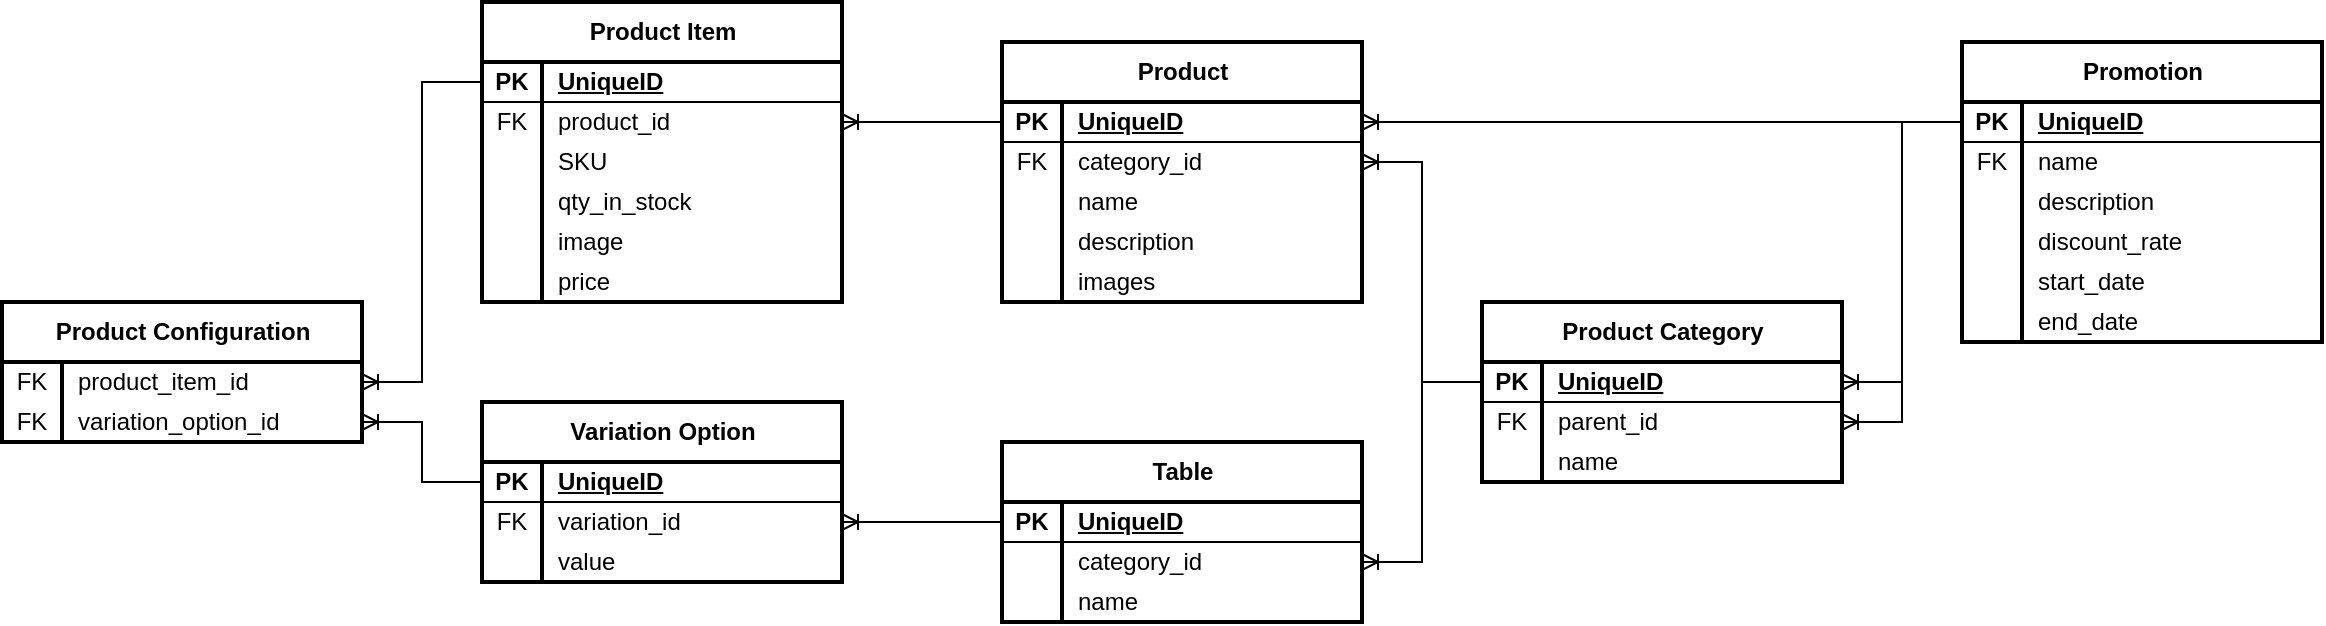 <mxfile version="22.0.5" type="github">
  <diagram id="R2lEEEUBdFMjLlhIrx00" name="Page-1">
    <mxGraphModel dx="2033" dy="789" grid="1" gridSize="10" guides="1" tooltips="1" connect="1" arrows="1" fold="1" page="1" pageScale="1" pageWidth="1654" pageHeight="1169" math="0" shadow="0" extFonts="Permanent Marker^https://fonts.googleapis.com/css?family=Permanent+Marker">
      <root>
        <mxCell id="0" />
        <mxCell id="1" parent="0" />
        <mxCell id="FtTeHRENjRUaS_n31auK-5" value="Product" style="shape=table;startSize=30;container=1;collapsible=1;childLayout=tableLayout;fixedRows=1;rowLines=0;fontStyle=1;align=center;resizeLast=1;html=1;flipH=1;flipV=0;strokeWidth=2;" parent="1" vertex="1">
          <mxGeometry x="720" y="500" width="180" height="130" as="geometry" />
        </mxCell>
        <mxCell id="FtTeHRENjRUaS_n31auK-6" value="" style="shape=tableRow;horizontal=0;startSize=0;swimlaneHead=0;swimlaneBody=0;fillColor=none;collapsible=0;dropTarget=0;points=[[0,0.5],[1,0.5]];portConstraint=eastwest;top=0;left=0;right=0;bottom=1;strokeColor=inherit;" parent="FtTeHRENjRUaS_n31auK-5" vertex="1">
          <mxGeometry y="30" width="180" height="20" as="geometry" />
        </mxCell>
        <mxCell id="FtTeHRENjRUaS_n31auK-7" value="PK" style="shape=partialRectangle;connectable=0;fillColor=none;top=0;left=0;bottom=0;right=0;fontStyle=1;overflow=hidden;whiteSpace=wrap;html=1;" parent="FtTeHRENjRUaS_n31auK-6" vertex="1">
          <mxGeometry width="30" height="20" as="geometry">
            <mxRectangle width="30" height="20" as="alternateBounds" />
          </mxGeometry>
        </mxCell>
        <mxCell id="FtTeHRENjRUaS_n31auK-8" value="UniqueID" style="shape=partialRectangle;connectable=0;fillColor=none;top=0;left=0;bottom=0;right=0;align=left;spacingLeft=6;fontStyle=5;overflow=hidden;whiteSpace=wrap;html=1;" parent="FtTeHRENjRUaS_n31auK-6" vertex="1">
          <mxGeometry x="30" width="150" height="20" as="geometry">
            <mxRectangle width="150" height="20" as="alternateBounds" />
          </mxGeometry>
        </mxCell>
        <mxCell id="FtTeHRENjRUaS_n31auK-9" value="" style="shape=tableRow;horizontal=0;startSize=0;swimlaneHead=0;swimlaneBody=0;fillColor=none;collapsible=0;dropTarget=0;points=[[0,0.5],[1,0.5]];portConstraint=eastwest;top=0;left=0;right=0;bottom=0;" parent="FtTeHRENjRUaS_n31auK-5" vertex="1">
          <mxGeometry y="50" width="180" height="20" as="geometry" />
        </mxCell>
        <mxCell id="FtTeHRENjRUaS_n31auK-10" value="FK" style="shape=partialRectangle;connectable=0;fillColor=none;top=0;left=0;bottom=0;right=0;editable=1;overflow=hidden;whiteSpace=wrap;html=1;" parent="FtTeHRENjRUaS_n31auK-9" vertex="1">
          <mxGeometry width="30" height="20" as="geometry">
            <mxRectangle width="30" height="20" as="alternateBounds" />
          </mxGeometry>
        </mxCell>
        <mxCell id="FtTeHRENjRUaS_n31auK-11" value="category_id" style="shape=partialRectangle;connectable=0;fillColor=none;top=0;left=0;bottom=0;right=0;align=left;spacingLeft=6;overflow=hidden;whiteSpace=wrap;html=1;" parent="FtTeHRENjRUaS_n31auK-9" vertex="1">
          <mxGeometry x="30" width="150" height="20" as="geometry">
            <mxRectangle width="150" height="20" as="alternateBounds" />
          </mxGeometry>
        </mxCell>
        <mxCell id="FtTeHRENjRUaS_n31auK-12" value="" style="shape=tableRow;horizontal=0;startSize=0;swimlaneHead=0;swimlaneBody=0;fillColor=none;collapsible=0;dropTarget=0;points=[[0,0.5],[1,0.5]];portConstraint=eastwest;top=0;left=0;right=0;bottom=0;" parent="FtTeHRENjRUaS_n31auK-5" vertex="1">
          <mxGeometry y="70" width="180" height="20" as="geometry" />
        </mxCell>
        <mxCell id="FtTeHRENjRUaS_n31auK-13" value="" style="shape=partialRectangle;connectable=0;fillColor=none;top=0;left=0;bottom=0;right=0;editable=1;overflow=hidden;whiteSpace=wrap;html=1;" parent="FtTeHRENjRUaS_n31auK-12" vertex="1">
          <mxGeometry width="30" height="20" as="geometry">
            <mxRectangle width="30" height="20" as="alternateBounds" />
          </mxGeometry>
        </mxCell>
        <mxCell id="FtTeHRENjRUaS_n31auK-14" value="name&lt;span style=&quot;white-space: pre;&quot;&gt;&#x9;&lt;/span&gt;&lt;span style=&quot;white-space: pre;&quot;&gt;&#x9;&lt;/span&gt;&lt;span style=&quot;white-space: pre;&quot;&gt;&#x9;&lt;/span&gt;" style="shape=partialRectangle;connectable=0;fillColor=none;top=0;left=0;bottom=0;right=0;align=left;spacingLeft=6;overflow=hidden;whiteSpace=wrap;html=1;" parent="FtTeHRENjRUaS_n31auK-12" vertex="1">
          <mxGeometry x="30" width="150" height="20" as="geometry">
            <mxRectangle width="150" height="20" as="alternateBounds" />
          </mxGeometry>
        </mxCell>
        <mxCell id="FtTeHRENjRUaS_n31auK-15" value="" style="shape=tableRow;horizontal=0;startSize=0;swimlaneHead=0;swimlaneBody=0;fillColor=none;collapsible=0;dropTarget=0;points=[[0,0.5],[1,0.5]];portConstraint=eastwest;top=0;left=0;right=0;bottom=0;" parent="FtTeHRENjRUaS_n31auK-5" vertex="1">
          <mxGeometry y="90" width="180" height="20" as="geometry" />
        </mxCell>
        <mxCell id="FtTeHRENjRUaS_n31auK-16" value="" style="shape=partialRectangle;connectable=0;fillColor=none;top=0;left=0;bottom=0;right=0;editable=1;overflow=hidden;whiteSpace=wrap;html=1;" parent="FtTeHRENjRUaS_n31auK-15" vertex="1">
          <mxGeometry width="30" height="20" as="geometry">
            <mxRectangle width="30" height="20" as="alternateBounds" />
          </mxGeometry>
        </mxCell>
        <mxCell id="FtTeHRENjRUaS_n31auK-17" value="description" style="shape=partialRectangle;connectable=0;fillColor=none;top=0;left=0;bottom=0;right=0;align=left;spacingLeft=6;overflow=hidden;whiteSpace=wrap;html=1;" parent="FtTeHRENjRUaS_n31auK-15" vertex="1">
          <mxGeometry x="30" width="150" height="20" as="geometry">
            <mxRectangle width="150" height="20" as="alternateBounds" />
          </mxGeometry>
        </mxCell>
        <mxCell id="FtTeHRENjRUaS_n31auK-18" value="" style="shape=tableRow;horizontal=0;startSize=0;swimlaneHead=0;swimlaneBody=0;fillColor=none;collapsible=0;dropTarget=0;points=[[0,0.5],[1,0.5]];portConstraint=eastwest;top=0;left=0;right=0;bottom=0;" parent="FtTeHRENjRUaS_n31auK-5" vertex="1">
          <mxGeometry y="110" width="180" height="20" as="geometry" />
        </mxCell>
        <mxCell id="FtTeHRENjRUaS_n31auK-19" value="" style="shape=partialRectangle;connectable=0;fillColor=none;top=0;left=0;bottom=0;right=0;editable=1;overflow=hidden;whiteSpace=wrap;html=1;" parent="FtTeHRENjRUaS_n31auK-18" vertex="1">
          <mxGeometry width="30" height="20" as="geometry">
            <mxRectangle width="30" height="20" as="alternateBounds" />
          </mxGeometry>
        </mxCell>
        <mxCell id="FtTeHRENjRUaS_n31auK-20" value="images" style="shape=partialRectangle;connectable=0;fillColor=none;top=0;left=0;bottom=0;right=0;align=left;spacingLeft=6;overflow=hidden;whiteSpace=wrap;html=1;" parent="FtTeHRENjRUaS_n31auK-18" vertex="1">
          <mxGeometry x="30" width="150" height="20" as="geometry">
            <mxRectangle width="150" height="20" as="alternateBounds" />
          </mxGeometry>
        </mxCell>
        <mxCell id="FtTeHRENjRUaS_n31auK-70" value="Product Item" style="shape=table;startSize=30;container=1;collapsible=1;childLayout=tableLayout;fixedRows=1;rowLines=0;fontStyle=1;align=center;resizeLast=1;html=1;flipH=1;flipV=0;strokeWidth=2;" parent="1" vertex="1">
          <mxGeometry x="460" y="480" width="180" height="150" as="geometry" />
        </mxCell>
        <mxCell id="FtTeHRENjRUaS_n31auK-71" value="" style="shape=tableRow;horizontal=0;startSize=0;swimlaneHead=0;swimlaneBody=0;fillColor=none;collapsible=0;dropTarget=0;points=[[0,0.5],[1,0.5]];portConstraint=eastwest;top=0;left=0;right=0;bottom=1;" parent="FtTeHRENjRUaS_n31auK-70" vertex="1">
          <mxGeometry y="30" width="180" height="20" as="geometry" />
        </mxCell>
        <mxCell id="FtTeHRENjRUaS_n31auK-72" value="PK" style="shape=partialRectangle;connectable=0;fillColor=none;top=0;left=0;bottom=0;right=0;fontStyle=1;overflow=hidden;whiteSpace=wrap;html=1;" parent="FtTeHRENjRUaS_n31auK-71" vertex="1">
          <mxGeometry width="30" height="20" as="geometry">
            <mxRectangle width="30" height="20" as="alternateBounds" />
          </mxGeometry>
        </mxCell>
        <mxCell id="FtTeHRENjRUaS_n31auK-73" value="UniqueID" style="shape=partialRectangle;connectable=0;fillColor=none;top=0;left=0;bottom=0;right=0;align=left;spacingLeft=6;fontStyle=5;overflow=hidden;whiteSpace=wrap;html=1;" parent="FtTeHRENjRUaS_n31auK-71" vertex="1">
          <mxGeometry x="30" width="150" height="20" as="geometry">
            <mxRectangle width="150" height="20" as="alternateBounds" />
          </mxGeometry>
        </mxCell>
        <mxCell id="FtTeHRENjRUaS_n31auK-74" value="" style="shape=tableRow;horizontal=0;startSize=0;swimlaneHead=0;swimlaneBody=0;fillColor=none;collapsible=0;dropTarget=0;points=[[0,0.5],[1,0.5]];portConstraint=eastwest;top=0;left=0;right=0;bottom=0;" parent="FtTeHRENjRUaS_n31auK-70" vertex="1">
          <mxGeometry y="50" width="180" height="20" as="geometry" />
        </mxCell>
        <mxCell id="FtTeHRENjRUaS_n31auK-75" value="FK" style="shape=partialRectangle;connectable=0;fillColor=none;top=0;left=0;bottom=0;right=0;editable=1;overflow=hidden;whiteSpace=wrap;html=1;" parent="FtTeHRENjRUaS_n31auK-74" vertex="1">
          <mxGeometry width="30" height="20" as="geometry">
            <mxRectangle width="30" height="20" as="alternateBounds" />
          </mxGeometry>
        </mxCell>
        <mxCell id="FtTeHRENjRUaS_n31auK-76" value="product_id" style="shape=partialRectangle;connectable=0;fillColor=none;top=0;left=0;bottom=0;right=0;align=left;spacingLeft=6;overflow=hidden;whiteSpace=wrap;html=1;" parent="FtTeHRENjRUaS_n31auK-74" vertex="1">
          <mxGeometry x="30" width="150" height="20" as="geometry">
            <mxRectangle width="150" height="20" as="alternateBounds" />
          </mxGeometry>
        </mxCell>
        <mxCell id="FtTeHRENjRUaS_n31auK-77" value="" style="shape=tableRow;horizontal=0;startSize=0;swimlaneHead=0;swimlaneBody=0;fillColor=none;collapsible=0;dropTarget=0;points=[[0,0.5],[1,0.5]];portConstraint=eastwest;top=0;left=0;right=0;bottom=0;" parent="FtTeHRENjRUaS_n31auK-70" vertex="1">
          <mxGeometry y="70" width="180" height="20" as="geometry" />
        </mxCell>
        <mxCell id="FtTeHRENjRUaS_n31auK-78" value="" style="shape=partialRectangle;connectable=0;fillColor=none;top=0;left=0;bottom=0;right=0;editable=1;overflow=hidden;whiteSpace=wrap;html=1;" parent="FtTeHRENjRUaS_n31auK-77" vertex="1">
          <mxGeometry width="30" height="20" as="geometry">
            <mxRectangle width="30" height="20" as="alternateBounds" />
          </mxGeometry>
        </mxCell>
        <mxCell id="FtTeHRENjRUaS_n31auK-79" value="SKU" style="shape=partialRectangle;connectable=0;fillColor=none;top=0;left=0;bottom=0;right=0;align=left;spacingLeft=6;overflow=hidden;whiteSpace=wrap;html=1;" parent="FtTeHRENjRUaS_n31auK-77" vertex="1">
          <mxGeometry x="30" width="150" height="20" as="geometry">
            <mxRectangle width="150" height="20" as="alternateBounds" />
          </mxGeometry>
        </mxCell>
        <mxCell id="FtTeHRENjRUaS_n31auK-80" value="" style="shape=tableRow;horizontal=0;startSize=0;swimlaneHead=0;swimlaneBody=0;fillColor=none;collapsible=0;dropTarget=0;points=[[0,0.5],[1,0.5]];portConstraint=eastwest;top=0;left=0;right=0;bottom=0;" parent="FtTeHRENjRUaS_n31auK-70" vertex="1">
          <mxGeometry y="90" width="180" height="20" as="geometry" />
        </mxCell>
        <mxCell id="FtTeHRENjRUaS_n31auK-81" value="" style="shape=partialRectangle;connectable=0;fillColor=none;top=0;left=0;bottom=0;right=0;editable=1;overflow=hidden;whiteSpace=wrap;html=1;" parent="FtTeHRENjRUaS_n31auK-80" vertex="1">
          <mxGeometry width="30" height="20" as="geometry">
            <mxRectangle width="30" height="20" as="alternateBounds" />
          </mxGeometry>
        </mxCell>
        <mxCell id="FtTeHRENjRUaS_n31auK-82" value="qty_in_stock" style="shape=partialRectangle;connectable=0;fillColor=none;top=0;left=0;bottom=0;right=0;align=left;spacingLeft=6;overflow=hidden;whiteSpace=wrap;html=1;" parent="FtTeHRENjRUaS_n31auK-80" vertex="1">
          <mxGeometry x="30" width="150" height="20" as="geometry">
            <mxRectangle width="150" height="20" as="alternateBounds" />
          </mxGeometry>
        </mxCell>
        <mxCell id="FtTeHRENjRUaS_n31auK-126" value="" style="shape=tableRow;horizontal=0;startSize=0;swimlaneHead=0;swimlaneBody=0;fillColor=none;collapsible=0;dropTarget=0;points=[[0,0.5],[1,0.5]];portConstraint=eastwest;top=0;left=0;right=0;bottom=0;" parent="FtTeHRENjRUaS_n31auK-70" vertex="1">
          <mxGeometry y="110" width="180" height="20" as="geometry" />
        </mxCell>
        <mxCell id="FtTeHRENjRUaS_n31auK-127" value="" style="shape=partialRectangle;connectable=0;fillColor=none;top=0;left=0;bottom=0;right=0;editable=1;overflow=hidden;whiteSpace=wrap;html=1;" parent="FtTeHRENjRUaS_n31auK-126" vertex="1">
          <mxGeometry width="30" height="20" as="geometry">
            <mxRectangle width="30" height="20" as="alternateBounds" />
          </mxGeometry>
        </mxCell>
        <mxCell id="FtTeHRENjRUaS_n31auK-128" value="image" style="shape=partialRectangle;connectable=0;fillColor=none;top=0;left=0;bottom=0;right=0;align=left;spacingLeft=6;overflow=hidden;whiteSpace=wrap;html=1;" parent="FtTeHRENjRUaS_n31auK-126" vertex="1">
          <mxGeometry x="30" width="150" height="20" as="geometry">
            <mxRectangle width="150" height="20" as="alternateBounds" />
          </mxGeometry>
        </mxCell>
        <mxCell id="FtTeHRENjRUaS_n31auK-129" value="" style="shape=tableRow;horizontal=0;startSize=0;swimlaneHead=0;swimlaneBody=0;fillColor=none;collapsible=0;dropTarget=0;points=[[0,0.5],[1,0.5]];portConstraint=eastwest;top=0;left=0;right=0;bottom=0;" parent="FtTeHRENjRUaS_n31auK-70" vertex="1">
          <mxGeometry y="130" width="180" height="20" as="geometry" />
        </mxCell>
        <mxCell id="FtTeHRENjRUaS_n31auK-130" value="" style="shape=partialRectangle;connectable=0;fillColor=none;top=0;left=0;bottom=0;right=0;editable=1;overflow=hidden;whiteSpace=wrap;html=1;" parent="FtTeHRENjRUaS_n31auK-129" vertex="1">
          <mxGeometry width="30" height="20" as="geometry">
            <mxRectangle width="30" height="20" as="alternateBounds" />
          </mxGeometry>
        </mxCell>
        <mxCell id="FtTeHRENjRUaS_n31auK-131" value="price&amp;nbsp;" style="shape=partialRectangle;connectable=0;fillColor=none;top=0;left=0;bottom=0;right=0;align=left;spacingLeft=6;overflow=hidden;whiteSpace=wrap;html=1;" parent="FtTeHRENjRUaS_n31auK-129" vertex="1">
          <mxGeometry x="30" width="150" height="20" as="geometry">
            <mxRectangle width="150" height="20" as="alternateBounds" />
          </mxGeometry>
        </mxCell>
        <mxCell id="FtTeHRENjRUaS_n31auK-87" value="" style="edgeStyle=entityRelationEdgeStyle;fontSize=12;html=1;endArrow=ERoneToMany;rounded=0;entryX=1;entryY=0.5;entryDx=0;entryDy=0;exitX=0;exitY=0.5;exitDx=0;exitDy=0;" parent="1" source="FtTeHRENjRUaS_n31auK-6" target="FtTeHRENjRUaS_n31auK-74" edge="1">
          <mxGeometry width="100" height="100" relative="1" as="geometry">
            <mxPoint x="470" y="600" as="sourcePoint" />
            <mxPoint x="370" y="500" as="targetPoint" />
          </mxGeometry>
        </mxCell>
        <mxCell id="hQciNZyGsDTfbo080WvZ-1" value="Product Configuration" style="shape=table;startSize=30;container=1;collapsible=1;childLayout=tableLayout;fixedRows=1;rowLines=0;fontStyle=1;align=center;resizeLast=1;html=1;flipH=1;flipV=0;strokeWidth=2;" parent="1" vertex="1">
          <mxGeometry x="220" y="630" width="180" height="70" as="geometry" />
        </mxCell>
        <mxCell id="hQciNZyGsDTfbo080WvZ-5" value="" style="shape=tableRow;horizontal=0;startSize=0;swimlaneHead=0;swimlaneBody=0;fillColor=none;collapsible=0;dropTarget=0;points=[[0,0.5],[1,0.5]];portConstraint=eastwest;top=0;left=0;right=0;bottom=0;" parent="hQciNZyGsDTfbo080WvZ-1" vertex="1">
          <mxGeometry y="30" width="180" height="20" as="geometry" />
        </mxCell>
        <mxCell id="hQciNZyGsDTfbo080WvZ-6" value="FK" style="shape=partialRectangle;connectable=0;fillColor=none;top=0;left=0;bottom=0;right=0;editable=1;overflow=hidden;whiteSpace=wrap;html=1;" parent="hQciNZyGsDTfbo080WvZ-5" vertex="1">
          <mxGeometry width="30" height="20" as="geometry">
            <mxRectangle width="30" height="20" as="alternateBounds" />
          </mxGeometry>
        </mxCell>
        <mxCell id="hQciNZyGsDTfbo080WvZ-7" value="product_item_id" style="shape=partialRectangle;connectable=0;fillColor=none;top=0;left=0;bottom=0;right=0;align=left;spacingLeft=6;overflow=hidden;whiteSpace=wrap;html=1;" parent="hQciNZyGsDTfbo080WvZ-5" vertex="1">
          <mxGeometry x="30" width="150" height="20" as="geometry">
            <mxRectangle width="150" height="20" as="alternateBounds" />
          </mxGeometry>
        </mxCell>
        <mxCell id="hQciNZyGsDTfbo080WvZ-30" value="" style="shape=tableRow;horizontal=0;startSize=0;swimlaneHead=0;swimlaneBody=0;fillColor=none;collapsible=0;dropTarget=0;points=[[0,0.5],[1,0.5]];portConstraint=eastwest;top=0;left=0;right=0;bottom=0;" parent="hQciNZyGsDTfbo080WvZ-1" vertex="1">
          <mxGeometry y="50" width="180" height="20" as="geometry" />
        </mxCell>
        <mxCell id="hQciNZyGsDTfbo080WvZ-31" value="FK" style="shape=partialRectangle;connectable=0;fillColor=none;top=0;left=0;bottom=0;right=0;editable=1;overflow=hidden;whiteSpace=wrap;html=1;" parent="hQciNZyGsDTfbo080WvZ-30" vertex="1">
          <mxGeometry width="30" height="20" as="geometry">
            <mxRectangle width="30" height="20" as="alternateBounds" />
          </mxGeometry>
        </mxCell>
        <mxCell id="hQciNZyGsDTfbo080WvZ-32" value="variation_option_id" style="shape=partialRectangle;connectable=0;fillColor=none;top=0;left=0;bottom=0;right=0;align=left;spacingLeft=6;overflow=hidden;whiteSpace=wrap;html=1;" parent="hQciNZyGsDTfbo080WvZ-30" vertex="1">
          <mxGeometry x="30" width="150" height="20" as="geometry">
            <mxRectangle width="150" height="20" as="alternateBounds" />
          </mxGeometry>
        </mxCell>
        <mxCell id="hQciNZyGsDTfbo080WvZ-14" value="" style="edgeStyle=entityRelationEdgeStyle;fontSize=12;html=1;endArrow=ERoneToMany;rounded=0;exitX=0;exitY=0.5;exitDx=0;exitDy=0;entryX=1;entryY=0.5;entryDx=0;entryDy=0;" parent="1" source="FtTeHRENjRUaS_n31auK-71" target="hQciNZyGsDTfbo080WvZ-5" edge="1">
          <mxGeometry width="100" height="100" relative="1" as="geometry">
            <mxPoint x="350" y="330" as="sourcePoint" />
            <mxPoint x="230" y="510" as="targetPoint" />
          </mxGeometry>
        </mxCell>
        <mxCell id="hQciNZyGsDTfbo080WvZ-16" value="" style="edgeStyle=entityRelationEdgeStyle;fontSize=12;html=1;endArrow=ERoneToMany;rounded=0;entryX=1;entryY=0.5;entryDx=0;entryDy=0;exitX=0;exitY=0.5;exitDx=0;exitDy=0;" parent="1" source="hQciNZyGsDTfbo080WvZ-18" target="hQciNZyGsDTfbo080WvZ-30" edge="1">
          <mxGeometry width="100" height="100" relative="1" as="geometry">
            <mxPoint x="410" y="985" as="sourcePoint" />
            <mxPoint x="300" y="850" as="targetPoint" />
          </mxGeometry>
        </mxCell>
        <mxCell id="hQciNZyGsDTfbo080WvZ-17" value="Variation Option" style="shape=table;startSize=30;container=1;collapsible=1;childLayout=tableLayout;fixedRows=1;rowLines=0;fontStyle=1;align=center;resizeLast=1;html=1;strokeWidth=2;" parent="1" vertex="1">
          <mxGeometry x="460" y="680" width="180" height="90" as="geometry" />
        </mxCell>
        <mxCell id="hQciNZyGsDTfbo080WvZ-18" value="" style="shape=tableRow;horizontal=0;startSize=0;swimlaneHead=0;swimlaneBody=0;fillColor=none;collapsible=0;dropTarget=0;points=[[0,0.5],[1,0.5]];portConstraint=eastwest;top=0;left=0;right=0;bottom=1;flipH=1;flipV=0;" parent="hQciNZyGsDTfbo080WvZ-17" vertex="1">
          <mxGeometry y="30" width="180" height="20" as="geometry" />
        </mxCell>
        <mxCell id="hQciNZyGsDTfbo080WvZ-19" value="PK" style="shape=partialRectangle;connectable=0;fillColor=none;top=0;left=0;bottom=0;right=0;fontStyle=1;overflow=hidden;whiteSpace=wrap;html=1;" parent="hQciNZyGsDTfbo080WvZ-18" vertex="1">
          <mxGeometry width="30" height="20" as="geometry">
            <mxRectangle width="30" height="20" as="alternateBounds" />
          </mxGeometry>
        </mxCell>
        <mxCell id="hQciNZyGsDTfbo080WvZ-20" value="UniqueID" style="shape=partialRectangle;connectable=0;fillColor=none;top=0;left=0;bottom=0;right=0;align=left;spacingLeft=6;fontStyle=5;overflow=hidden;whiteSpace=wrap;html=1;" parent="hQciNZyGsDTfbo080WvZ-18" vertex="1">
          <mxGeometry x="30" width="150" height="20" as="geometry">
            <mxRectangle width="150" height="20" as="alternateBounds" />
          </mxGeometry>
        </mxCell>
        <mxCell id="hQciNZyGsDTfbo080WvZ-21" value="" style="shape=tableRow;horizontal=0;startSize=0;swimlaneHead=0;swimlaneBody=0;fillColor=none;collapsible=0;dropTarget=0;points=[[0,0.5],[1,0.5]];portConstraint=eastwest;top=0;left=0;right=0;bottom=0;flipH=1;flipV=0;" parent="hQciNZyGsDTfbo080WvZ-17" vertex="1">
          <mxGeometry y="50" width="180" height="20" as="geometry" />
        </mxCell>
        <mxCell id="hQciNZyGsDTfbo080WvZ-22" value="FK" style="shape=partialRectangle;connectable=0;fillColor=none;top=0;left=0;bottom=0;right=0;editable=1;overflow=hidden;whiteSpace=wrap;html=1;" parent="hQciNZyGsDTfbo080WvZ-21" vertex="1">
          <mxGeometry width="30" height="20" as="geometry">
            <mxRectangle width="30" height="20" as="alternateBounds" />
          </mxGeometry>
        </mxCell>
        <mxCell id="hQciNZyGsDTfbo080WvZ-23" value="variation_id" style="shape=partialRectangle;connectable=0;fillColor=none;top=0;left=0;bottom=0;right=0;align=left;spacingLeft=6;overflow=hidden;whiteSpace=wrap;html=1;" parent="hQciNZyGsDTfbo080WvZ-21" vertex="1">
          <mxGeometry x="30" width="150" height="20" as="geometry">
            <mxRectangle width="150" height="20" as="alternateBounds" />
          </mxGeometry>
        </mxCell>
        <mxCell id="hQciNZyGsDTfbo080WvZ-24" value="" style="shape=tableRow;horizontal=0;startSize=0;swimlaneHead=0;swimlaneBody=0;fillColor=none;collapsible=0;dropTarget=0;points=[[0,0.5],[1,0.5]];portConstraint=eastwest;top=0;left=0;right=0;bottom=0;" parent="hQciNZyGsDTfbo080WvZ-17" vertex="1">
          <mxGeometry y="70" width="180" height="20" as="geometry" />
        </mxCell>
        <mxCell id="hQciNZyGsDTfbo080WvZ-25" value="" style="shape=partialRectangle;connectable=0;fillColor=none;top=0;left=0;bottom=0;right=0;editable=1;overflow=hidden;whiteSpace=wrap;html=1;" parent="hQciNZyGsDTfbo080WvZ-24" vertex="1">
          <mxGeometry width="30" height="20" as="geometry">
            <mxRectangle width="30" height="20" as="alternateBounds" />
          </mxGeometry>
        </mxCell>
        <mxCell id="hQciNZyGsDTfbo080WvZ-26" value="value" style="shape=partialRectangle;connectable=0;fillColor=none;top=0;left=0;bottom=0;right=0;align=left;spacingLeft=6;overflow=hidden;whiteSpace=wrap;html=1;" parent="hQciNZyGsDTfbo080WvZ-24" vertex="1">
          <mxGeometry x="30" width="150" height="20" as="geometry">
            <mxRectangle width="150" height="20" as="alternateBounds" />
          </mxGeometry>
        </mxCell>
        <mxCell id="hQciNZyGsDTfbo080WvZ-33" value="Table" style="shape=table;startSize=30;container=1;collapsible=1;childLayout=tableLayout;fixedRows=1;rowLines=0;fontStyle=1;align=center;resizeLast=1;html=1;strokeWidth=2;" parent="1" vertex="1">
          <mxGeometry x="720" y="700" width="180" height="90" as="geometry" />
        </mxCell>
        <mxCell id="hQciNZyGsDTfbo080WvZ-34" value="" style="shape=tableRow;horizontal=0;startSize=0;swimlaneHead=0;swimlaneBody=0;fillColor=none;collapsible=0;dropTarget=0;points=[[0,0.5],[1,0.5]];portConstraint=eastwest;top=0;left=0;right=0;bottom=1;" parent="hQciNZyGsDTfbo080WvZ-33" vertex="1">
          <mxGeometry y="30" width="180" height="20" as="geometry" />
        </mxCell>
        <mxCell id="hQciNZyGsDTfbo080WvZ-35" value="PK" style="shape=partialRectangle;connectable=0;fillColor=none;top=0;left=0;bottom=0;right=0;fontStyle=1;overflow=hidden;whiteSpace=wrap;html=1;" parent="hQciNZyGsDTfbo080WvZ-34" vertex="1">
          <mxGeometry width="30" height="20" as="geometry">
            <mxRectangle width="30" height="20" as="alternateBounds" />
          </mxGeometry>
        </mxCell>
        <mxCell id="hQciNZyGsDTfbo080WvZ-36" value="UniqueID" style="shape=partialRectangle;connectable=0;fillColor=none;top=0;left=0;bottom=0;right=0;align=left;spacingLeft=6;fontStyle=5;overflow=hidden;whiteSpace=wrap;html=1;" parent="hQciNZyGsDTfbo080WvZ-34" vertex="1">
          <mxGeometry x="30" width="150" height="20" as="geometry">
            <mxRectangle width="150" height="20" as="alternateBounds" />
          </mxGeometry>
        </mxCell>
        <mxCell id="hQciNZyGsDTfbo080WvZ-37" value="" style="shape=tableRow;horizontal=0;startSize=0;swimlaneHead=0;swimlaneBody=0;fillColor=none;collapsible=0;dropTarget=0;points=[[0,0.5],[1,0.5]];portConstraint=eastwest;top=0;left=0;right=0;bottom=0;" parent="hQciNZyGsDTfbo080WvZ-33" vertex="1">
          <mxGeometry y="50" width="180" height="20" as="geometry" />
        </mxCell>
        <mxCell id="hQciNZyGsDTfbo080WvZ-38" value="" style="shape=partialRectangle;connectable=0;fillColor=none;top=0;left=0;bottom=0;right=0;editable=1;overflow=hidden;whiteSpace=wrap;html=1;" parent="hQciNZyGsDTfbo080WvZ-37" vertex="1">
          <mxGeometry width="30" height="20" as="geometry">
            <mxRectangle width="30" height="20" as="alternateBounds" />
          </mxGeometry>
        </mxCell>
        <mxCell id="hQciNZyGsDTfbo080WvZ-39" value="category_id" style="shape=partialRectangle;connectable=0;fillColor=none;top=0;left=0;bottom=0;right=0;align=left;spacingLeft=6;overflow=hidden;whiteSpace=wrap;html=1;" parent="hQciNZyGsDTfbo080WvZ-37" vertex="1">
          <mxGeometry x="30" width="150" height="20" as="geometry">
            <mxRectangle width="150" height="20" as="alternateBounds" />
          </mxGeometry>
        </mxCell>
        <mxCell id="hQciNZyGsDTfbo080WvZ-40" value="" style="shape=tableRow;horizontal=0;startSize=0;swimlaneHead=0;swimlaneBody=0;fillColor=none;collapsible=0;dropTarget=0;points=[[0,0.5],[1,0.5]];portConstraint=eastwest;top=0;left=0;right=0;bottom=0;" parent="hQciNZyGsDTfbo080WvZ-33" vertex="1">
          <mxGeometry y="70" width="180" height="20" as="geometry" />
        </mxCell>
        <mxCell id="hQciNZyGsDTfbo080WvZ-41" value="" style="shape=partialRectangle;connectable=0;fillColor=none;top=0;left=0;bottom=0;right=0;editable=1;overflow=hidden;whiteSpace=wrap;html=1;" parent="hQciNZyGsDTfbo080WvZ-40" vertex="1">
          <mxGeometry width="30" height="20" as="geometry">
            <mxRectangle width="30" height="20" as="alternateBounds" />
          </mxGeometry>
        </mxCell>
        <mxCell id="hQciNZyGsDTfbo080WvZ-42" value="name" style="shape=partialRectangle;connectable=0;fillColor=none;top=0;left=0;bottom=0;right=0;align=left;spacingLeft=6;overflow=hidden;whiteSpace=wrap;html=1;" parent="hQciNZyGsDTfbo080WvZ-40" vertex="1">
          <mxGeometry x="30" width="150" height="20" as="geometry">
            <mxRectangle width="150" height="20" as="alternateBounds" />
          </mxGeometry>
        </mxCell>
        <mxCell id="hQciNZyGsDTfbo080WvZ-46" value="" style="edgeStyle=entityRelationEdgeStyle;fontSize=12;html=1;endArrow=ERoneToMany;rounded=0;entryX=1;entryY=0.5;entryDx=0;entryDy=0;exitX=0;exitY=0.5;exitDx=0;exitDy=0;" parent="1" source="hQciNZyGsDTfbo080WvZ-34" target="hQciNZyGsDTfbo080WvZ-21" edge="1">
          <mxGeometry width="100" height="100" relative="1" as="geometry">
            <mxPoint x="530" y="1030" as="sourcePoint" />
            <mxPoint x="630" y="930" as="targetPoint" />
          </mxGeometry>
        </mxCell>
        <mxCell id="kWdk7kDANZ4rvXtnYR14-1" value="Product Category" style="shape=table;startSize=30;container=1;collapsible=1;childLayout=tableLayout;fixedRows=1;rowLines=0;fontStyle=1;align=center;resizeLast=1;html=1;strokeWidth=2;" vertex="1" parent="1">
          <mxGeometry x="960" y="630" width="180" height="90" as="geometry" />
        </mxCell>
        <mxCell id="kWdk7kDANZ4rvXtnYR14-2" value="" style="shape=tableRow;horizontal=0;startSize=0;swimlaneHead=0;swimlaneBody=0;fillColor=none;collapsible=0;dropTarget=0;points=[[0,0.5],[1,0.5]];portConstraint=eastwest;top=0;left=0;right=0;bottom=1;flipH=1;flipV=0;" vertex="1" parent="kWdk7kDANZ4rvXtnYR14-1">
          <mxGeometry y="30" width="180" height="20" as="geometry" />
        </mxCell>
        <mxCell id="kWdk7kDANZ4rvXtnYR14-3" value="PK" style="shape=partialRectangle;connectable=0;fillColor=none;top=0;left=0;bottom=0;right=0;fontStyle=1;overflow=hidden;whiteSpace=wrap;html=1;" vertex="1" parent="kWdk7kDANZ4rvXtnYR14-2">
          <mxGeometry width="30" height="20" as="geometry">
            <mxRectangle width="30" height="20" as="alternateBounds" />
          </mxGeometry>
        </mxCell>
        <mxCell id="kWdk7kDANZ4rvXtnYR14-4" value="UniqueID" style="shape=partialRectangle;connectable=0;fillColor=none;top=0;left=0;bottom=0;right=0;align=left;spacingLeft=6;fontStyle=5;overflow=hidden;whiteSpace=wrap;html=1;" vertex="1" parent="kWdk7kDANZ4rvXtnYR14-2">
          <mxGeometry x="30" width="150" height="20" as="geometry">
            <mxRectangle width="150" height="20" as="alternateBounds" />
          </mxGeometry>
        </mxCell>
        <mxCell id="kWdk7kDANZ4rvXtnYR14-5" value="" style="shape=tableRow;horizontal=0;startSize=0;swimlaneHead=0;swimlaneBody=0;fillColor=none;collapsible=0;dropTarget=0;points=[[0,0.5],[1,0.5]];portConstraint=eastwest;top=0;left=0;right=0;bottom=0;flipH=1;flipV=0;" vertex="1" parent="kWdk7kDANZ4rvXtnYR14-1">
          <mxGeometry y="50" width="180" height="20" as="geometry" />
        </mxCell>
        <mxCell id="kWdk7kDANZ4rvXtnYR14-6" value="FK" style="shape=partialRectangle;connectable=0;fillColor=none;top=0;left=0;bottom=0;right=0;editable=1;overflow=hidden;whiteSpace=wrap;html=1;" vertex="1" parent="kWdk7kDANZ4rvXtnYR14-5">
          <mxGeometry width="30" height="20" as="geometry">
            <mxRectangle width="30" height="20" as="alternateBounds" />
          </mxGeometry>
        </mxCell>
        <mxCell id="kWdk7kDANZ4rvXtnYR14-7" value="parent_id" style="shape=partialRectangle;connectable=0;fillColor=none;top=0;left=0;bottom=0;right=0;align=left;spacingLeft=6;overflow=hidden;whiteSpace=wrap;html=1;" vertex="1" parent="kWdk7kDANZ4rvXtnYR14-5">
          <mxGeometry x="30" width="150" height="20" as="geometry">
            <mxRectangle width="150" height="20" as="alternateBounds" />
          </mxGeometry>
        </mxCell>
        <mxCell id="kWdk7kDANZ4rvXtnYR14-8" value="" style="shape=tableRow;horizontal=0;startSize=0;swimlaneHead=0;swimlaneBody=0;fillColor=none;collapsible=0;dropTarget=0;points=[[0,0.5],[1,0.5]];portConstraint=eastwest;top=0;left=0;right=0;bottom=0;" vertex="1" parent="kWdk7kDANZ4rvXtnYR14-1">
          <mxGeometry y="70" width="180" height="20" as="geometry" />
        </mxCell>
        <mxCell id="kWdk7kDANZ4rvXtnYR14-9" value="" style="shape=partialRectangle;connectable=0;fillColor=none;top=0;left=0;bottom=0;right=0;editable=1;overflow=hidden;whiteSpace=wrap;html=1;" vertex="1" parent="kWdk7kDANZ4rvXtnYR14-8">
          <mxGeometry width="30" height="20" as="geometry">
            <mxRectangle width="30" height="20" as="alternateBounds" />
          </mxGeometry>
        </mxCell>
        <mxCell id="kWdk7kDANZ4rvXtnYR14-10" value="name" style="shape=partialRectangle;connectable=0;fillColor=none;top=0;left=0;bottom=0;right=0;align=left;spacingLeft=6;overflow=hidden;whiteSpace=wrap;html=1;" vertex="1" parent="kWdk7kDANZ4rvXtnYR14-8">
          <mxGeometry x="30" width="150" height="20" as="geometry">
            <mxRectangle width="150" height="20" as="alternateBounds" />
          </mxGeometry>
        </mxCell>
        <mxCell id="kWdk7kDANZ4rvXtnYR14-13" value="" style="edgeStyle=entityRelationEdgeStyle;fontSize=12;html=1;endArrow=ERoneToMany;rounded=0;entryX=1;entryY=0.5;entryDx=0;entryDy=0;exitX=1;exitY=0.5;exitDx=0;exitDy=0;" edge="1" parent="kWdk7kDANZ4rvXtnYR14-1" source="kWdk7kDANZ4rvXtnYR14-2" target="kWdk7kDANZ4rvXtnYR14-5">
          <mxGeometry width="100" height="100" relative="1" as="geometry">
            <mxPoint x="-180" y="130" as="sourcePoint" />
            <mxPoint x="-80" y="30" as="targetPoint" />
          </mxGeometry>
        </mxCell>
        <mxCell id="kWdk7kDANZ4rvXtnYR14-11" value="" style="edgeStyle=entityRelationEdgeStyle;fontSize=12;html=1;endArrow=ERoneToMany;rounded=0;entryX=1;entryY=0.5;entryDx=0;entryDy=0;exitX=0;exitY=0.5;exitDx=0;exitDy=0;" edge="1" parent="1" source="kWdk7kDANZ4rvXtnYR14-2" target="hQciNZyGsDTfbo080WvZ-37">
          <mxGeometry width="100" height="100" relative="1" as="geometry">
            <mxPoint x="960" y="930" as="sourcePoint" />
            <mxPoint x="1060" y="830" as="targetPoint" />
          </mxGeometry>
        </mxCell>
        <mxCell id="kWdk7kDANZ4rvXtnYR14-12" value="" style="edgeStyle=entityRelationEdgeStyle;fontSize=12;html=1;endArrow=ERoneToMany;rounded=0;entryX=1;entryY=0.5;entryDx=0;entryDy=0;exitX=0;exitY=0.5;exitDx=0;exitDy=0;" edge="1" parent="1" source="kWdk7kDANZ4rvXtnYR14-2" target="FtTeHRENjRUaS_n31auK-9">
          <mxGeometry width="100" height="100" relative="1" as="geometry">
            <mxPoint x="780" y="760" as="sourcePoint" />
            <mxPoint x="880" y="660" as="targetPoint" />
          </mxGeometry>
        </mxCell>
        <mxCell id="kWdk7kDANZ4rvXtnYR14-21" value="Promotion" style="shape=table;startSize=30;container=1;collapsible=1;childLayout=tableLayout;fixedRows=1;rowLines=0;fontStyle=1;align=center;resizeLast=1;html=1;flipH=1;flipV=0;strokeWidth=2;" vertex="1" parent="1">
          <mxGeometry x="1200" y="500" width="180" height="150" as="geometry" />
        </mxCell>
        <mxCell id="kWdk7kDANZ4rvXtnYR14-22" value="" style="shape=tableRow;horizontal=0;startSize=0;swimlaneHead=0;swimlaneBody=0;fillColor=none;collapsible=0;dropTarget=0;points=[[0,0.5],[1,0.5]];portConstraint=eastwest;top=0;left=0;right=0;bottom=1;" vertex="1" parent="kWdk7kDANZ4rvXtnYR14-21">
          <mxGeometry y="30" width="180" height="20" as="geometry" />
        </mxCell>
        <mxCell id="kWdk7kDANZ4rvXtnYR14-23" value="PK" style="shape=partialRectangle;connectable=0;fillColor=none;top=0;left=0;bottom=0;right=0;fontStyle=1;overflow=hidden;whiteSpace=wrap;html=1;" vertex="1" parent="kWdk7kDANZ4rvXtnYR14-22">
          <mxGeometry width="30" height="20" as="geometry">
            <mxRectangle width="30" height="20" as="alternateBounds" />
          </mxGeometry>
        </mxCell>
        <mxCell id="kWdk7kDANZ4rvXtnYR14-24" value="UniqueID" style="shape=partialRectangle;connectable=0;fillColor=none;top=0;left=0;bottom=0;right=0;align=left;spacingLeft=6;fontStyle=5;overflow=hidden;whiteSpace=wrap;html=1;" vertex="1" parent="kWdk7kDANZ4rvXtnYR14-22">
          <mxGeometry x="30" width="150" height="20" as="geometry">
            <mxRectangle width="150" height="20" as="alternateBounds" />
          </mxGeometry>
        </mxCell>
        <mxCell id="kWdk7kDANZ4rvXtnYR14-25" value="" style="shape=tableRow;horizontal=0;startSize=0;swimlaneHead=0;swimlaneBody=0;fillColor=none;collapsible=0;dropTarget=0;points=[[0,0.5],[1,0.5]];portConstraint=eastwest;top=0;left=0;right=0;bottom=0;" vertex="1" parent="kWdk7kDANZ4rvXtnYR14-21">
          <mxGeometry y="50" width="180" height="20" as="geometry" />
        </mxCell>
        <mxCell id="kWdk7kDANZ4rvXtnYR14-26" value="FK" style="shape=partialRectangle;connectable=0;fillColor=none;top=0;left=0;bottom=0;right=0;editable=1;overflow=hidden;whiteSpace=wrap;html=1;" vertex="1" parent="kWdk7kDANZ4rvXtnYR14-25">
          <mxGeometry width="30" height="20" as="geometry">
            <mxRectangle width="30" height="20" as="alternateBounds" />
          </mxGeometry>
        </mxCell>
        <mxCell id="kWdk7kDANZ4rvXtnYR14-27" value="name" style="shape=partialRectangle;connectable=0;fillColor=none;top=0;left=0;bottom=0;right=0;align=left;spacingLeft=6;overflow=hidden;whiteSpace=wrap;html=1;" vertex="1" parent="kWdk7kDANZ4rvXtnYR14-25">
          <mxGeometry x="30" width="150" height="20" as="geometry">
            <mxRectangle width="150" height="20" as="alternateBounds" />
          </mxGeometry>
        </mxCell>
        <mxCell id="kWdk7kDANZ4rvXtnYR14-28" value="" style="shape=tableRow;horizontal=0;startSize=0;swimlaneHead=0;swimlaneBody=0;fillColor=none;collapsible=0;dropTarget=0;points=[[0,0.5],[1,0.5]];portConstraint=eastwest;top=0;left=0;right=0;bottom=0;" vertex="1" parent="kWdk7kDANZ4rvXtnYR14-21">
          <mxGeometry y="70" width="180" height="20" as="geometry" />
        </mxCell>
        <mxCell id="kWdk7kDANZ4rvXtnYR14-29" value="" style="shape=partialRectangle;connectable=0;fillColor=none;top=0;left=0;bottom=0;right=0;editable=1;overflow=hidden;whiteSpace=wrap;html=1;" vertex="1" parent="kWdk7kDANZ4rvXtnYR14-28">
          <mxGeometry width="30" height="20" as="geometry">
            <mxRectangle width="30" height="20" as="alternateBounds" />
          </mxGeometry>
        </mxCell>
        <mxCell id="kWdk7kDANZ4rvXtnYR14-30" value="description" style="shape=partialRectangle;connectable=0;fillColor=none;top=0;left=0;bottom=0;right=0;align=left;spacingLeft=6;overflow=hidden;whiteSpace=wrap;html=1;" vertex="1" parent="kWdk7kDANZ4rvXtnYR14-28">
          <mxGeometry x="30" width="150" height="20" as="geometry">
            <mxRectangle width="150" height="20" as="alternateBounds" />
          </mxGeometry>
        </mxCell>
        <mxCell id="kWdk7kDANZ4rvXtnYR14-31" value="" style="shape=tableRow;horizontal=0;startSize=0;swimlaneHead=0;swimlaneBody=0;fillColor=none;collapsible=0;dropTarget=0;points=[[0,0.5],[1,0.5]];portConstraint=eastwest;top=0;left=0;right=0;bottom=0;" vertex="1" parent="kWdk7kDANZ4rvXtnYR14-21">
          <mxGeometry y="90" width="180" height="20" as="geometry" />
        </mxCell>
        <mxCell id="kWdk7kDANZ4rvXtnYR14-32" value="" style="shape=partialRectangle;connectable=0;fillColor=none;top=0;left=0;bottom=0;right=0;editable=1;overflow=hidden;whiteSpace=wrap;html=1;" vertex="1" parent="kWdk7kDANZ4rvXtnYR14-31">
          <mxGeometry width="30" height="20" as="geometry">
            <mxRectangle width="30" height="20" as="alternateBounds" />
          </mxGeometry>
        </mxCell>
        <mxCell id="kWdk7kDANZ4rvXtnYR14-33" value="discount_rate" style="shape=partialRectangle;connectable=0;fillColor=none;top=0;left=0;bottom=0;right=0;align=left;spacingLeft=6;overflow=hidden;whiteSpace=wrap;html=1;" vertex="1" parent="kWdk7kDANZ4rvXtnYR14-31">
          <mxGeometry x="30" width="150" height="20" as="geometry">
            <mxRectangle width="150" height="20" as="alternateBounds" />
          </mxGeometry>
        </mxCell>
        <mxCell id="kWdk7kDANZ4rvXtnYR14-34" value="" style="shape=tableRow;horizontal=0;startSize=0;swimlaneHead=0;swimlaneBody=0;fillColor=none;collapsible=0;dropTarget=0;points=[[0,0.5],[1,0.5]];portConstraint=eastwest;top=0;left=0;right=0;bottom=0;" vertex="1" parent="kWdk7kDANZ4rvXtnYR14-21">
          <mxGeometry y="110" width="180" height="20" as="geometry" />
        </mxCell>
        <mxCell id="kWdk7kDANZ4rvXtnYR14-35" value="" style="shape=partialRectangle;connectable=0;fillColor=none;top=0;left=0;bottom=0;right=0;editable=1;overflow=hidden;whiteSpace=wrap;html=1;" vertex="1" parent="kWdk7kDANZ4rvXtnYR14-34">
          <mxGeometry width="30" height="20" as="geometry">
            <mxRectangle width="30" height="20" as="alternateBounds" />
          </mxGeometry>
        </mxCell>
        <mxCell id="kWdk7kDANZ4rvXtnYR14-36" value="start_date" style="shape=partialRectangle;connectable=0;fillColor=none;top=0;left=0;bottom=0;right=0;align=left;spacingLeft=6;overflow=hidden;whiteSpace=wrap;html=1;" vertex="1" parent="kWdk7kDANZ4rvXtnYR14-34">
          <mxGeometry x="30" width="150" height="20" as="geometry">
            <mxRectangle width="150" height="20" as="alternateBounds" />
          </mxGeometry>
        </mxCell>
        <mxCell id="kWdk7kDANZ4rvXtnYR14-37" value="" style="shape=tableRow;horizontal=0;startSize=0;swimlaneHead=0;swimlaneBody=0;fillColor=none;collapsible=0;dropTarget=0;points=[[0,0.5],[1,0.5]];portConstraint=eastwest;top=0;left=0;right=0;bottom=0;" vertex="1" parent="kWdk7kDANZ4rvXtnYR14-21">
          <mxGeometry y="130" width="180" height="20" as="geometry" />
        </mxCell>
        <mxCell id="kWdk7kDANZ4rvXtnYR14-38" value="" style="shape=partialRectangle;connectable=0;fillColor=none;top=0;left=0;bottom=0;right=0;editable=1;overflow=hidden;whiteSpace=wrap;html=1;" vertex="1" parent="kWdk7kDANZ4rvXtnYR14-37">
          <mxGeometry width="30" height="20" as="geometry">
            <mxRectangle width="30" height="20" as="alternateBounds" />
          </mxGeometry>
        </mxCell>
        <mxCell id="kWdk7kDANZ4rvXtnYR14-39" value="end_date" style="shape=partialRectangle;connectable=0;fillColor=none;top=0;left=0;bottom=0;right=0;align=left;spacingLeft=6;overflow=hidden;whiteSpace=wrap;html=1;" vertex="1" parent="kWdk7kDANZ4rvXtnYR14-37">
          <mxGeometry x="30" width="150" height="20" as="geometry">
            <mxRectangle width="150" height="20" as="alternateBounds" />
          </mxGeometry>
        </mxCell>
        <mxCell id="kWdk7kDANZ4rvXtnYR14-40" value="" style="edgeStyle=entityRelationEdgeStyle;fontSize=12;html=1;endArrow=ERoneToMany;rounded=0;exitX=0;exitY=0.5;exitDx=0;exitDy=0;entryX=1;entryY=0.5;entryDx=0;entryDy=0;" edge="1" parent="1" source="kWdk7kDANZ4rvXtnYR14-22" target="FtTeHRENjRUaS_n31auK-6">
          <mxGeometry width="100" height="100" relative="1" as="geometry">
            <mxPoint x="1300" y="615" as="sourcePoint" />
            <mxPoint x="1400" y="515" as="targetPoint" />
          </mxGeometry>
        </mxCell>
        <mxCell id="kWdk7kDANZ4rvXtnYR14-42" value="" style="edgeStyle=entityRelationEdgeStyle;fontSize=12;html=1;endArrow=ERoneToMany;rounded=0;entryX=1;entryY=0.5;entryDx=0;entryDy=0;exitX=0;exitY=0.5;exitDx=0;exitDy=0;" edge="1" parent="1" source="kWdk7kDANZ4rvXtnYR14-22" target="kWdk7kDANZ4rvXtnYR14-2">
          <mxGeometry width="100" height="100" relative="1" as="geometry">
            <mxPoint x="780" y="760" as="sourcePoint" />
            <mxPoint x="880" y="660" as="targetPoint" />
          </mxGeometry>
        </mxCell>
      </root>
    </mxGraphModel>
  </diagram>
</mxfile>
